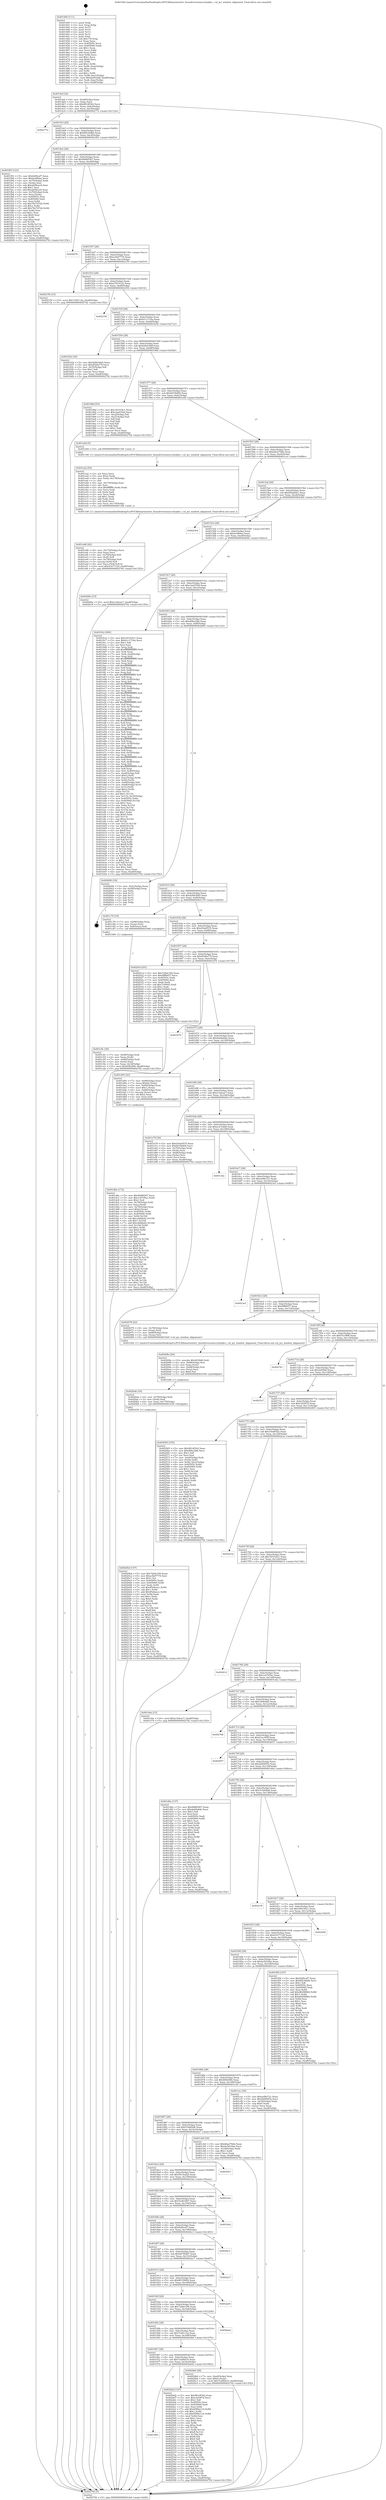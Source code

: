 digraph "0x401440" {
  label = "0x401440 (/mnt/c/Users/mathe/Desktop/tcc/POCII/binaries/extr_linuxdriversmisccxlvphb.c_cxl_pci_window_alignment_Final-ollvm.out::main(0))"
  labelloc = "t"
  node[shape=record]

  Entry [label="",width=0.3,height=0.3,shape=circle,fillcolor=black,style=filled]
  "0x4014af" [label="{
     0x4014af [32]\l
     | [instrs]\l
     &nbsp;&nbsp;0x4014af \<+6\>: mov -0xa8(%rbp),%eax\l
     &nbsp;&nbsp;0x4014b5 \<+2\>: mov %eax,%ecx\l
     &nbsp;&nbsp;0x4014b7 \<+6\>: sub $0x881df342,%ecx\l
     &nbsp;&nbsp;0x4014bd \<+6\>: mov %eax,-0xbc(%rbp)\l
     &nbsp;&nbsp;0x4014c3 \<+6\>: mov %ecx,-0xc0(%rbp)\l
     &nbsp;&nbsp;0x4014c9 \<+6\>: je 000000000040277a \<main+0x133a\>\l
  }"]
  "0x40277a" [label="{
     0x40277a\l
  }", style=dashed]
  "0x4014cf" [label="{
     0x4014cf [28]\l
     | [instrs]\l
     &nbsp;&nbsp;0x4014cf \<+5\>: jmp 00000000004014d4 \<main+0x94\>\l
     &nbsp;&nbsp;0x4014d4 \<+6\>: mov -0xbc(%rbp),%eax\l
     &nbsp;&nbsp;0x4014da \<+5\>: sub $0x8f234dbb,%eax\l
     &nbsp;&nbsp;0x4014df \<+6\>: mov %eax,-0xc4(%rbp)\l
     &nbsp;&nbsp;0x4014e5 \<+6\>: je 0000000000401f93 \<main+0xb53\>\l
  }"]
  Exit [label="",width=0.3,height=0.3,shape=circle,fillcolor=black,style=filled,peripheries=2]
  "0x401f93" [label="{
     0x401f93 [123]\l
     | [instrs]\l
     &nbsp;&nbsp;0x401f93 \<+5\>: mov $0x62f0cef7,%eax\l
     &nbsp;&nbsp;0x401f98 \<+5\>: mov $0xbc4f6faa,%ecx\l
     &nbsp;&nbsp;0x401f9d \<+4\>: mov -0x70(%rbp),%rdx\l
     &nbsp;&nbsp;0x401fa1 \<+2\>: mov (%rdx),%esi\l
     &nbsp;&nbsp;0x401fa3 \<+6\>: sub $0xab58eec6,%esi\l
     &nbsp;&nbsp;0x401fa9 \<+3\>: add $0x1,%esi\l
     &nbsp;&nbsp;0x401fac \<+6\>: add $0xab58eec6,%esi\l
     &nbsp;&nbsp;0x401fb2 \<+4\>: mov -0x70(%rbp),%rdx\l
     &nbsp;&nbsp;0x401fb6 \<+2\>: mov %esi,(%rdx)\l
     &nbsp;&nbsp;0x401fb8 \<+7\>: mov 0x40505c,%esi\l
     &nbsp;&nbsp;0x401fbf \<+7\>: mov 0x405060,%edi\l
     &nbsp;&nbsp;0x401fc6 \<+3\>: mov %esi,%r8d\l
     &nbsp;&nbsp;0x401fc9 \<+7\>: sub $0x76e7d7d2,%r8d\l
     &nbsp;&nbsp;0x401fd0 \<+4\>: sub $0x1,%r8d\l
     &nbsp;&nbsp;0x401fd4 \<+7\>: add $0x76e7d7d2,%r8d\l
     &nbsp;&nbsp;0x401fdb \<+4\>: imul %r8d,%esi\l
     &nbsp;&nbsp;0x401fdf \<+3\>: and $0x1,%esi\l
     &nbsp;&nbsp;0x401fe2 \<+3\>: cmp $0x0,%esi\l
     &nbsp;&nbsp;0x401fe5 \<+4\>: sete %r9b\l
     &nbsp;&nbsp;0x401fe9 \<+3\>: cmp $0xa,%edi\l
     &nbsp;&nbsp;0x401fec \<+4\>: setl %r10b\l
     &nbsp;&nbsp;0x401ff0 \<+3\>: mov %r9b,%r11b\l
     &nbsp;&nbsp;0x401ff3 \<+3\>: and %r10b,%r11b\l
     &nbsp;&nbsp;0x401ff6 \<+3\>: xor %r10b,%r9b\l
     &nbsp;&nbsp;0x401ff9 \<+3\>: or %r9b,%r11b\l
     &nbsp;&nbsp;0x401ffc \<+4\>: test $0x1,%r11b\l
     &nbsp;&nbsp;0x402000 \<+3\>: cmovne %ecx,%eax\l
     &nbsp;&nbsp;0x402003 \<+6\>: mov %eax,-0xa8(%rbp)\l
     &nbsp;&nbsp;0x402009 \<+5\>: jmp 0000000000402792 \<main+0x1352\>\l
  }"]
  "0x4014eb" [label="{
     0x4014eb [28]\l
     | [instrs]\l
     &nbsp;&nbsp;0x4014eb \<+5\>: jmp 00000000004014f0 \<main+0xb0\>\l
     &nbsp;&nbsp;0x4014f0 \<+6\>: mov -0xbc(%rbp),%eax\l
     &nbsp;&nbsp;0x4014f6 \<+5\>: sub $0x9b86f367,%eax\l
     &nbsp;&nbsp;0x4014fb \<+6\>: mov %eax,-0xc8(%rbp)\l
     &nbsp;&nbsp;0x401501 \<+6\>: je 0000000000402678 \<main+0x1238\>\l
  }"]
  "0x401983" [label="{
     0x401983\l
  }", style=dashed]
  "0x402678" [label="{
     0x402678\l
  }", style=dashed]
  "0x401507" [label="{
     0x401507 [28]\l
     | [instrs]\l
     &nbsp;&nbsp;0x401507 \<+5\>: jmp 000000000040150c \<main+0xcc\>\l
     &nbsp;&nbsp;0x40150c \<+6\>: mov -0xbc(%rbp),%eax\l
     &nbsp;&nbsp;0x401512 \<+5\>: sub $0xa3bd7774,%eax\l
     &nbsp;&nbsp;0x401517 \<+6\>: mov %eax,-0xcc(%rbp)\l
     &nbsp;&nbsp;0x40151d \<+6\>: je 0000000000402150 \<main+0xd10\>\l
  }"]
  "0x4024d2" [label="{
     0x4024d2 [147]\l
     | [instrs]\l
     &nbsp;&nbsp;0x4024d2 \<+5\>: mov $0x881df342,%eax\l
     &nbsp;&nbsp;0x4024d7 \<+5\>: mov $0xc2d387d,%ecx\l
     &nbsp;&nbsp;0x4024dc \<+2\>: mov $0x1,%dl\l
     &nbsp;&nbsp;0x4024de \<+7\>: mov 0x40505c,%esi\l
     &nbsp;&nbsp;0x4024e5 \<+7\>: mov 0x405060,%edi\l
     &nbsp;&nbsp;0x4024ec \<+3\>: mov %esi,%r8d\l
     &nbsp;&nbsp;0x4024ef \<+7\>: add $0x9589a116,%r8d\l
     &nbsp;&nbsp;0x4024f6 \<+4\>: sub $0x1,%r8d\l
     &nbsp;&nbsp;0x4024fa \<+7\>: sub $0x9589a116,%r8d\l
     &nbsp;&nbsp;0x402501 \<+4\>: imul %r8d,%esi\l
     &nbsp;&nbsp;0x402505 \<+3\>: and $0x1,%esi\l
     &nbsp;&nbsp;0x402508 \<+3\>: cmp $0x0,%esi\l
     &nbsp;&nbsp;0x40250b \<+4\>: sete %r9b\l
     &nbsp;&nbsp;0x40250f \<+3\>: cmp $0xa,%edi\l
     &nbsp;&nbsp;0x402512 \<+4\>: setl %r10b\l
     &nbsp;&nbsp;0x402516 \<+3\>: mov %r9b,%r11b\l
     &nbsp;&nbsp;0x402519 \<+4\>: xor $0xff,%r11b\l
     &nbsp;&nbsp;0x40251d \<+3\>: mov %r10b,%bl\l
     &nbsp;&nbsp;0x402520 \<+3\>: xor $0xff,%bl\l
     &nbsp;&nbsp;0x402523 \<+3\>: xor $0x0,%dl\l
     &nbsp;&nbsp;0x402526 \<+3\>: mov %r11b,%r14b\l
     &nbsp;&nbsp;0x402529 \<+4\>: and $0x0,%r14b\l
     &nbsp;&nbsp;0x40252d \<+3\>: and %dl,%r9b\l
     &nbsp;&nbsp;0x402530 \<+3\>: mov %bl,%r15b\l
     &nbsp;&nbsp;0x402533 \<+4\>: and $0x0,%r15b\l
     &nbsp;&nbsp;0x402537 \<+3\>: and %dl,%r10b\l
     &nbsp;&nbsp;0x40253a \<+3\>: or %r9b,%r14b\l
     &nbsp;&nbsp;0x40253d \<+3\>: or %r10b,%r15b\l
     &nbsp;&nbsp;0x402540 \<+3\>: xor %r15b,%r14b\l
     &nbsp;&nbsp;0x402543 \<+3\>: or %bl,%r11b\l
     &nbsp;&nbsp;0x402546 \<+4\>: xor $0xff,%r11b\l
     &nbsp;&nbsp;0x40254a \<+3\>: or $0x0,%dl\l
     &nbsp;&nbsp;0x40254d \<+3\>: and %dl,%r11b\l
     &nbsp;&nbsp;0x402550 \<+3\>: or %r11b,%r14b\l
     &nbsp;&nbsp;0x402553 \<+4\>: test $0x1,%r14b\l
     &nbsp;&nbsp;0x402557 \<+3\>: cmovne %ecx,%eax\l
     &nbsp;&nbsp;0x40255a \<+6\>: mov %eax,-0xa8(%rbp)\l
     &nbsp;&nbsp;0x402560 \<+5\>: jmp 0000000000402792 \<main+0x1352\>\l
  }"]
  "0x402150" [label="{
     0x402150 [15]\l
     | [instrs]\l
     &nbsp;&nbsp;0x402150 \<+10\>: movl $0x7c94112a,-0xa8(%rbp)\l
     &nbsp;&nbsp;0x40215a \<+5\>: jmp 0000000000402792 \<main+0x1352\>\l
  }"]
  "0x401523" [label="{
     0x401523 [28]\l
     | [instrs]\l
     &nbsp;&nbsp;0x401523 \<+5\>: jmp 0000000000401528 \<main+0xe8\>\l
     &nbsp;&nbsp;0x401528 \<+6\>: mov -0xbc(%rbp),%eax\l
     &nbsp;&nbsp;0x40152e \<+5\>: sub $0xa7910122,%eax\l
     &nbsp;&nbsp;0x401533 \<+6\>: mov %eax,-0xd0(%rbp)\l
     &nbsp;&nbsp;0x401539 \<+6\>: je 0000000000402354 \<main+0xf14\>\l
  }"]
  "0x401967" [label="{
     0x401967 [28]\l
     | [instrs]\l
     &nbsp;&nbsp;0x401967 \<+5\>: jmp 000000000040196c \<main+0x52c\>\l
     &nbsp;&nbsp;0x40196c \<+6\>: mov -0xbc(%rbp),%eax\l
     &nbsp;&nbsp;0x401972 \<+5\>: sub $0x7e29bb10,%eax\l
     &nbsp;&nbsp;0x401977 \<+6\>: mov %eax,-0x16c(%rbp)\l
     &nbsp;&nbsp;0x40197d \<+6\>: je 00000000004024d2 \<main+0x1092\>\l
  }"]
  "0x402354" [label="{
     0x402354\l
  }", style=dashed]
  "0x40153f" [label="{
     0x40153f [28]\l
     | [instrs]\l
     &nbsp;&nbsp;0x40153f \<+5\>: jmp 0000000000401544 \<main+0x104\>\l
     &nbsp;&nbsp;0x401544 \<+6\>: mov -0xbc(%rbp),%eax\l
     &nbsp;&nbsp;0x40154a \<+5\>: sub $0xb1c1716a,%eax\l
     &nbsp;&nbsp;0x40154f \<+6\>: mov %eax,-0xd4(%rbp)\l
     &nbsp;&nbsp;0x401555 \<+6\>: je 0000000000401b52 \<main+0x712\>\l
  }"]
  "0x4024b6" [label="{
     0x4024b6 [28]\l
     | [instrs]\l
     &nbsp;&nbsp;0x4024b6 \<+7\>: mov -0xa0(%rbp),%rax\l
     &nbsp;&nbsp;0x4024bd \<+6\>: movl $0x0,(%rax)\l
     &nbsp;&nbsp;0x4024c3 \<+10\>: movl $0x7e29bb10,-0xa8(%rbp)\l
     &nbsp;&nbsp;0x4024cd \<+5\>: jmp 0000000000402792 \<main+0x1352\>\l
  }"]
  "0x401b52" [label="{
     0x401b52 [30]\l
     | [instrs]\l
     &nbsp;&nbsp;0x401b52 \<+5\>: mov $0xd2843b65,%eax\l
     &nbsp;&nbsp;0x401b57 \<+5\>: mov $0xd528e77f,%ecx\l
     &nbsp;&nbsp;0x401b5c \<+3\>: mov -0x35(%rbp),%dl\l
     &nbsp;&nbsp;0x401b5f \<+3\>: test $0x1,%dl\l
     &nbsp;&nbsp;0x401b62 \<+3\>: cmovne %ecx,%eax\l
     &nbsp;&nbsp;0x401b65 \<+6\>: mov %eax,-0xa8(%rbp)\l
     &nbsp;&nbsp;0x401b6b \<+5\>: jmp 0000000000402792 \<main+0x1352\>\l
  }"]
  "0x40155b" [label="{
     0x40155b [28]\l
     | [instrs]\l
     &nbsp;&nbsp;0x40155b \<+5\>: jmp 0000000000401560 \<main+0x120\>\l
     &nbsp;&nbsp;0x401560 \<+6\>: mov -0xbc(%rbp),%eax\l
     &nbsp;&nbsp;0x401566 \<+5\>: sub $0xb26434df,%eax\l
     &nbsp;&nbsp;0x40156b \<+6\>: mov %eax,-0xd8(%rbp)\l
     &nbsp;&nbsp;0x401571 \<+6\>: je 000000000040198d \<main+0x54d\>\l
  }"]
  "0x40194b" [label="{
     0x40194b [28]\l
     | [instrs]\l
     &nbsp;&nbsp;0x40194b \<+5\>: jmp 0000000000401950 \<main+0x510\>\l
     &nbsp;&nbsp;0x401950 \<+6\>: mov -0xbc(%rbp),%eax\l
     &nbsp;&nbsp;0x401956 \<+5\>: sub $0x7c94112a,%eax\l
     &nbsp;&nbsp;0x40195b \<+6\>: mov %eax,-0x168(%rbp)\l
     &nbsp;&nbsp;0x401961 \<+6\>: je 00000000004024b6 \<main+0x1076\>\l
  }"]
  "0x40198d" [label="{
     0x40198d [53]\l
     | [instrs]\l
     &nbsp;&nbsp;0x40198d \<+5\>: mov $0x181018c1,%eax\l
     &nbsp;&nbsp;0x401992 \<+5\>: mov $0xc2ad3526,%ecx\l
     &nbsp;&nbsp;0x401997 \<+6\>: mov -0xa2(%rbp),%dl\l
     &nbsp;&nbsp;0x40199d \<+7\>: mov -0xa1(%rbp),%sil\l
     &nbsp;&nbsp;0x4019a4 \<+3\>: mov %dl,%dil\l
     &nbsp;&nbsp;0x4019a7 \<+3\>: and %sil,%dil\l
     &nbsp;&nbsp;0x4019aa \<+3\>: xor %sil,%dl\l
     &nbsp;&nbsp;0x4019ad \<+3\>: or %dl,%dil\l
     &nbsp;&nbsp;0x4019b0 \<+4\>: test $0x1,%dil\l
     &nbsp;&nbsp;0x4019b4 \<+3\>: cmovne %ecx,%eax\l
     &nbsp;&nbsp;0x4019b7 \<+6\>: mov %eax,-0xa8(%rbp)\l
     &nbsp;&nbsp;0x4019bd \<+5\>: jmp 0000000000402792 \<main+0x1352\>\l
  }"]
  "0x401577" [label="{
     0x401577 [28]\l
     | [instrs]\l
     &nbsp;&nbsp;0x401577 \<+5\>: jmp 000000000040157c \<main+0x13c\>\l
     &nbsp;&nbsp;0x40157c \<+6\>: mov -0xbc(%rbp),%eax\l
     &nbsp;&nbsp;0x401582 \<+5\>: sub $0xb61f4d64,%eax\l
     &nbsp;&nbsp;0x401587 \<+6\>: mov %eax,-0xdc(%rbp)\l
     &nbsp;&nbsp;0x40158d \<+6\>: je 0000000000401e9d \<main+0xa5d\>\l
  }"]
  "0x402792" [label="{
     0x402792 [5]\l
     | [instrs]\l
     &nbsp;&nbsp;0x402792 \<+5\>: jmp 00000000004014af \<main+0x6f\>\l
  }"]
  "0x401440" [label="{
     0x401440 [111]\l
     | [instrs]\l
     &nbsp;&nbsp;0x401440 \<+1\>: push %rbp\l
     &nbsp;&nbsp;0x401441 \<+3\>: mov %rsp,%rbp\l
     &nbsp;&nbsp;0x401444 \<+2\>: push %r15\l
     &nbsp;&nbsp;0x401446 \<+2\>: push %r14\l
     &nbsp;&nbsp;0x401448 \<+2\>: push %r13\l
     &nbsp;&nbsp;0x40144a \<+2\>: push %r12\l
     &nbsp;&nbsp;0x40144c \<+1\>: push %rbx\l
     &nbsp;&nbsp;0x40144d \<+7\>: sub $0x178,%rsp\l
     &nbsp;&nbsp;0x401454 \<+2\>: xor %eax,%eax\l
     &nbsp;&nbsp;0x401456 \<+7\>: mov 0x40505c,%ecx\l
     &nbsp;&nbsp;0x40145d \<+7\>: mov 0x405060,%edx\l
     &nbsp;&nbsp;0x401464 \<+3\>: sub $0x1,%eax\l
     &nbsp;&nbsp;0x401467 \<+3\>: mov %ecx,%r8d\l
     &nbsp;&nbsp;0x40146a \<+3\>: add %eax,%r8d\l
     &nbsp;&nbsp;0x40146d \<+4\>: imul %r8d,%ecx\l
     &nbsp;&nbsp;0x401471 \<+3\>: and $0x1,%ecx\l
     &nbsp;&nbsp;0x401474 \<+3\>: cmp $0x0,%ecx\l
     &nbsp;&nbsp;0x401477 \<+4\>: sete %r9b\l
     &nbsp;&nbsp;0x40147b \<+4\>: and $0x1,%r9b\l
     &nbsp;&nbsp;0x40147f \<+7\>: mov %r9b,-0xa2(%rbp)\l
     &nbsp;&nbsp;0x401486 \<+3\>: cmp $0xa,%edx\l
     &nbsp;&nbsp;0x401489 \<+4\>: setl %r9b\l
     &nbsp;&nbsp;0x40148d \<+4\>: and $0x1,%r9b\l
     &nbsp;&nbsp;0x401491 \<+7\>: mov %r9b,-0xa1(%rbp)\l
     &nbsp;&nbsp;0x401498 \<+10\>: movl $0xb26434df,-0xa8(%rbp)\l
     &nbsp;&nbsp;0x4014a2 \<+6\>: mov %edi,-0xac(%rbp)\l
     &nbsp;&nbsp;0x4014a8 \<+7\>: mov %rsi,-0xb8(%rbp)\l
  }"]
  "0x4026ed" [label="{
     0x4026ed\l
  }", style=dashed]
  "0x401e9d" [label="{
     0x401e9d [5]\l
     | [instrs]\l
     &nbsp;&nbsp;0x401e9d \<+5\>: call 0000000000401160 \<next_i\>\l
     | [calls]\l
     &nbsp;&nbsp;0x401160 \{1\} (/mnt/c/Users/mathe/Desktop/tcc/POCII/binaries/extr_linuxdriversmisccxlvphb.c_cxl_pci_window_alignment_Final-ollvm.out::next_i)\l
  }"]
  "0x401593" [label="{
     0x401593 [28]\l
     | [instrs]\l
     &nbsp;&nbsp;0x401593 \<+5\>: jmp 0000000000401598 \<main+0x158\>\l
     &nbsp;&nbsp;0x401598 \<+6\>: mov -0xbc(%rbp),%eax\l
     &nbsp;&nbsp;0x40159e \<+5\>: sub $0xb6a279db,%eax\l
     &nbsp;&nbsp;0x4015a3 \<+6\>: mov %eax,-0xe0(%rbp)\l
     &nbsp;&nbsp;0x4015a9 \<+6\>: je 0000000000401cce \<main+0x88e\>\l
  }"]
  "0x40192f" [label="{
     0x40192f [28]\l
     | [instrs]\l
     &nbsp;&nbsp;0x40192f \<+5\>: jmp 0000000000401934 \<main+0x4f4\>\l
     &nbsp;&nbsp;0x401934 \<+6\>: mov -0xbc(%rbp),%eax\l
     &nbsp;&nbsp;0x40193a \<+5\>: sub $0x726dc356,%eax\l
     &nbsp;&nbsp;0x40193f \<+6\>: mov %eax,-0x164(%rbp)\l
     &nbsp;&nbsp;0x401945 \<+6\>: je 00000000004026ed \<main+0x12ad\>\l
  }"]
  "0x401cce" [label="{
     0x401cce\l
  }", style=dashed]
  "0x4015af" [label="{
     0x4015af [28]\l
     | [instrs]\l
     &nbsp;&nbsp;0x4015af \<+5\>: jmp 00000000004015b4 \<main+0x174\>\l
     &nbsp;&nbsp;0x4015b4 \<+6\>: mov -0xbc(%rbp),%eax\l
     &nbsp;&nbsp;0x4015ba \<+5\>: sub $0xb92bfda1,%eax\l
     &nbsp;&nbsp;0x4015bf \<+6\>: mov %eax,-0xe4(%rbp)\l
     &nbsp;&nbsp;0x4015c5 \<+6\>: je 00000000004023b4 \<main+0xf74\>\l
  }"]
  "0x4022a9" [label="{
     0x4022a9\l
  }", style=dashed]
  "0x4023b4" [label="{
     0x4023b4\l
  }", style=dashed]
  "0x4015cb" [label="{
     0x4015cb [28]\l
     | [instrs]\l
     &nbsp;&nbsp;0x4015cb \<+5\>: jmp 00000000004015d0 \<main+0x190\>\l
     &nbsp;&nbsp;0x4015d0 \<+6\>: mov -0xbc(%rbp),%eax\l
     &nbsp;&nbsp;0x4015d6 \<+5\>: sub $0xbc4f6faa,%eax\l
     &nbsp;&nbsp;0x4015db \<+6\>: mov %eax,-0xe8(%rbp)\l
     &nbsp;&nbsp;0x4015e1 \<+6\>: je 000000000040200e \<main+0xbce\>\l
  }"]
  "0x401913" [label="{
     0x401913 [28]\l
     | [instrs]\l
     &nbsp;&nbsp;0x401913 \<+5\>: jmp 0000000000401918 \<main+0x4d8\>\l
     &nbsp;&nbsp;0x401918 \<+6\>: mov -0xbc(%rbp),%eax\l
     &nbsp;&nbsp;0x40191e \<+5\>: sub $0x681580f2,%eax\l
     &nbsp;&nbsp;0x401923 \<+6\>: mov %eax,-0x160(%rbp)\l
     &nbsp;&nbsp;0x401929 \<+6\>: je 00000000004022a9 \<main+0xe69\>\l
  }"]
  "0x40200e" [label="{
     0x40200e [15]\l
     | [instrs]\l
     &nbsp;&nbsp;0x40200e \<+10\>: movl $0xe14dcac7,-0xa8(%rbp)\l
     &nbsp;&nbsp;0x402018 \<+5\>: jmp 0000000000402792 \<main+0x1352\>\l
  }"]
  "0x4015e7" [label="{
     0x4015e7 [28]\l
     | [instrs]\l
     &nbsp;&nbsp;0x4015e7 \<+5\>: jmp 00000000004015ec \<main+0x1ac\>\l
     &nbsp;&nbsp;0x4015ec \<+6\>: mov -0xbc(%rbp),%eax\l
     &nbsp;&nbsp;0x4015f2 \<+5\>: sub $0xc2ad3526,%eax\l
     &nbsp;&nbsp;0x4015f7 \<+6\>: mov %eax,-0xec(%rbp)\l
     &nbsp;&nbsp;0x4015fd \<+6\>: je 00000000004019c2 \<main+0x582\>\l
  }"]
  "0x4022c7" [label="{
     0x4022c7\l
  }", style=dashed]
  "0x4019c2" [label="{
     0x4019c2 [400]\l
     | [instrs]\l
     &nbsp;&nbsp;0x4019c2 \<+5\>: mov $0x181018c1,%eax\l
     &nbsp;&nbsp;0x4019c7 \<+5\>: mov $0xb1c1716a,%ecx\l
     &nbsp;&nbsp;0x4019cc \<+2\>: mov $0x1,%dl\l
     &nbsp;&nbsp;0x4019ce \<+2\>: xor %esi,%esi\l
     &nbsp;&nbsp;0x4019d0 \<+3\>: mov %rsp,%rdi\l
     &nbsp;&nbsp;0x4019d3 \<+4\>: add $0xfffffffffffffff0,%rdi\l
     &nbsp;&nbsp;0x4019d7 \<+3\>: mov %rdi,%rsp\l
     &nbsp;&nbsp;0x4019da \<+7\>: mov %rdi,-0xa0(%rbp)\l
     &nbsp;&nbsp;0x4019e1 \<+3\>: mov %rsp,%rdi\l
     &nbsp;&nbsp;0x4019e4 \<+4\>: add $0xfffffffffffffff0,%rdi\l
     &nbsp;&nbsp;0x4019e8 \<+3\>: mov %rdi,%rsp\l
     &nbsp;&nbsp;0x4019eb \<+3\>: mov %rsp,%r8\l
     &nbsp;&nbsp;0x4019ee \<+4\>: add $0xfffffffffffffff0,%r8\l
     &nbsp;&nbsp;0x4019f2 \<+3\>: mov %r8,%rsp\l
     &nbsp;&nbsp;0x4019f5 \<+7\>: mov %r8,-0x98(%rbp)\l
     &nbsp;&nbsp;0x4019fc \<+3\>: mov %rsp,%r8\l
     &nbsp;&nbsp;0x4019ff \<+4\>: add $0xfffffffffffffff0,%r8\l
     &nbsp;&nbsp;0x401a03 \<+3\>: mov %r8,%rsp\l
     &nbsp;&nbsp;0x401a06 \<+7\>: mov %r8,-0x90(%rbp)\l
     &nbsp;&nbsp;0x401a0d \<+3\>: mov %rsp,%r8\l
     &nbsp;&nbsp;0x401a10 \<+4\>: add $0xfffffffffffffff0,%r8\l
     &nbsp;&nbsp;0x401a14 \<+3\>: mov %r8,%rsp\l
     &nbsp;&nbsp;0x401a17 \<+7\>: mov %r8,-0x88(%rbp)\l
     &nbsp;&nbsp;0x401a1e \<+3\>: mov %rsp,%r8\l
     &nbsp;&nbsp;0x401a21 \<+4\>: add $0xfffffffffffffff0,%r8\l
     &nbsp;&nbsp;0x401a25 \<+3\>: mov %r8,%rsp\l
     &nbsp;&nbsp;0x401a28 \<+4\>: mov %r8,-0x80(%rbp)\l
     &nbsp;&nbsp;0x401a2c \<+3\>: mov %rsp,%r8\l
     &nbsp;&nbsp;0x401a2f \<+4\>: add $0xfffffffffffffff0,%r8\l
     &nbsp;&nbsp;0x401a33 \<+3\>: mov %r8,%rsp\l
     &nbsp;&nbsp;0x401a36 \<+4\>: mov %r8,-0x78(%rbp)\l
     &nbsp;&nbsp;0x401a3a \<+3\>: mov %rsp,%r8\l
     &nbsp;&nbsp;0x401a3d \<+4\>: add $0xfffffffffffffff0,%r8\l
     &nbsp;&nbsp;0x401a41 \<+3\>: mov %r8,%rsp\l
     &nbsp;&nbsp;0x401a44 \<+4\>: mov %r8,-0x70(%rbp)\l
     &nbsp;&nbsp;0x401a48 \<+3\>: mov %rsp,%r8\l
     &nbsp;&nbsp;0x401a4b \<+4\>: add $0xfffffffffffffff0,%r8\l
     &nbsp;&nbsp;0x401a4f \<+3\>: mov %r8,%rsp\l
     &nbsp;&nbsp;0x401a52 \<+4\>: mov %r8,-0x68(%rbp)\l
     &nbsp;&nbsp;0x401a56 \<+3\>: mov %rsp,%r8\l
     &nbsp;&nbsp;0x401a59 \<+4\>: add $0xfffffffffffffff0,%r8\l
     &nbsp;&nbsp;0x401a5d \<+3\>: mov %r8,%rsp\l
     &nbsp;&nbsp;0x401a60 \<+4\>: mov %r8,-0x60(%rbp)\l
     &nbsp;&nbsp;0x401a64 \<+3\>: mov %rsp,%r8\l
     &nbsp;&nbsp;0x401a67 \<+4\>: add $0xfffffffffffffff0,%r8\l
     &nbsp;&nbsp;0x401a6b \<+3\>: mov %r8,%rsp\l
     &nbsp;&nbsp;0x401a6e \<+4\>: mov %r8,-0x58(%rbp)\l
     &nbsp;&nbsp;0x401a72 \<+3\>: mov %rsp,%r8\l
     &nbsp;&nbsp;0x401a75 \<+4\>: add $0xfffffffffffffff0,%r8\l
     &nbsp;&nbsp;0x401a79 \<+3\>: mov %r8,%rsp\l
     &nbsp;&nbsp;0x401a7c \<+4\>: mov %r8,-0x50(%rbp)\l
     &nbsp;&nbsp;0x401a80 \<+3\>: mov %rsp,%r8\l
     &nbsp;&nbsp;0x401a83 \<+4\>: add $0xfffffffffffffff0,%r8\l
     &nbsp;&nbsp;0x401a87 \<+3\>: mov %r8,%rsp\l
     &nbsp;&nbsp;0x401a8a \<+4\>: mov %r8,-0x48(%rbp)\l
     &nbsp;&nbsp;0x401a8e \<+3\>: mov %rsp,%r8\l
     &nbsp;&nbsp;0x401a91 \<+4\>: add $0xfffffffffffffff0,%r8\l
     &nbsp;&nbsp;0x401a95 \<+3\>: mov %r8,%rsp\l
     &nbsp;&nbsp;0x401a98 \<+4\>: mov %r8,-0x40(%rbp)\l
     &nbsp;&nbsp;0x401a9c \<+7\>: mov -0xa0(%rbp),%r8\l
     &nbsp;&nbsp;0x401aa3 \<+7\>: movl $0x0,(%r8)\l
     &nbsp;&nbsp;0x401aaa \<+7\>: mov -0xac(%rbp),%r9d\l
     &nbsp;&nbsp;0x401ab1 \<+3\>: mov %r9d,(%rdi)\l
     &nbsp;&nbsp;0x401ab4 \<+7\>: mov -0x98(%rbp),%r8\l
     &nbsp;&nbsp;0x401abb \<+7\>: mov -0xb8(%rbp),%r10\l
     &nbsp;&nbsp;0x401ac2 \<+3\>: mov %r10,(%r8)\l
     &nbsp;&nbsp;0x401ac5 \<+3\>: cmpl $0x2,(%rdi)\l
     &nbsp;&nbsp;0x401ac8 \<+4\>: setne %r11b\l
     &nbsp;&nbsp;0x401acc \<+4\>: and $0x1,%r11b\l
     &nbsp;&nbsp;0x401ad0 \<+4\>: mov %r11b,-0x35(%rbp)\l
     &nbsp;&nbsp;0x401ad4 \<+7\>: mov 0x40505c,%ebx\l
     &nbsp;&nbsp;0x401adb \<+8\>: mov 0x405060,%r14d\l
     &nbsp;&nbsp;0x401ae3 \<+3\>: sub $0x1,%esi\l
     &nbsp;&nbsp;0x401ae6 \<+3\>: mov %ebx,%r15d\l
     &nbsp;&nbsp;0x401ae9 \<+3\>: add %esi,%r15d\l
     &nbsp;&nbsp;0x401aec \<+4\>: imul %r15d,%ebx\l
     &nbsp;&nbsp;0x401af0 \<+3\>: and $0x1,%ebx\l
     &nbsp;&nbsp;0x401af3 \<+3\>: cmp $0x0,%ebx\l
     &nbsp;&nbsp;0x401af6 \<+4\>: sete %r11b\l
     &nbsp;&nbsp;0x401afa \<+4\>: cmp $0xa,%r14d\l
     &nbsp;&nbsp;0x401afe \<+4\>: setl %r12b\l
     &nbsp;&nbsp;0x401b02 \<+3\>: mov %r11b,%r13b\l
     &nbsp;&nbsp;0x401b05 \<+4\>: xor $0xff,%r13b\l
     &nbsp;&nbsp;0x401b09 \<+3\>: mov %r12b,%sil\l
     &nbsp;&nbsp;0x401b0c \<+4\>: xor $0xff,%sil\l
     &nbsp;&nbsp;0x401b10 \<+3\>: xor $0x1,%dl\l
     &nbsp;&nbsp;0x401b13 \<+3\>: mov %r13b,%dil\l
     &nbsp;&nbsp;0x401b16 \<+4\>: and $0xff,%dil\l
     &nbsp;&nbsp;0x401b1a \<+3\>: and %dl,%r11b\l
     &nbsp;&nbsp;0x401b1d \<+3\>: mov %sil,%r8b\l
     &nbsp;&nbsp;0x401b20 \<+4\>: and $0xff,%r8b\l
     &nbsp;&nbsp;0x401b24 \<+3\>: and %dl,%r12b\l
     &nbsp;&nbsp;0x401b27 \<+3\>: or %r11b,%dil\l
     &nbsp;&nbsp;0x401b2a \<+3\>: or %r12b,%r8b\l
     &nbsp;&nbsp;0x401b2d \<+3\>: xor %r8b,%dil\l
     &nbsp;&nbsp;0x401b30 \<+3\>: or %sil,%r13b\l
     &nbsp;&nbsp;0x401b33 \<+4\>: xor $0xff,%r13b\l
     &nbsp;&nbsp;0x401b37 \<+3\>: or $0x1,%dl\l
     &nbsp;&nbsp;0x401b3a \<+3\>: and %dl,%r13b\l
     &nbsp;&nbsp;0x401b3d \<+3\>: or %r13b,%dil\l
     &nbsp;&nbsp;0x401b40 \<+4\>: test $0x1,%dil\l
     &nbsp;&nbsp;0x401b44 \<+3\>: cmovne %ecx,%eax\l
     &nbsp;&nbsp;0x401b47 \<+6\>: mov %eax,-0xa8(%rbp)\l
     &nbsp;&nbsp;0x401b4d \<+5\>: jmp 0000000000402792 \<main+0x1352\>\l
  }"]
  "0x401603" [label="{
     0x401603 [28]\l
     | [instrs]\l
     &nbsp;&nbsp;0x401603 \<+5\>: jmp 0000000000401608 \<main+0x1c8\>\l
     &nbsp;&nbsp;0x401608 \<+6\>: mov -0xbc(%rbp),%eax\l
     &nbsp;&nbsp;0x40160e \<+5\>: sub $0xd0fec2b6,%eax\l
     &nbsp;&nbsp;0x401613 \<+6\>: mov %eax,-0xf0(%rbp)\l
     &nbsp;&nbsp;0x401619 \<+6\>: je 0000000000402600 \<main+0x11c0\>\l
  }"]
  "0x4018f7" [label="{
     0x4018f7 [28]\l
     | [instrs]\l
     &nbsp;&nbsp;0x4018f7 \<+5\>: jmp 00000000004018fc \<main+0x4bc\>\l
     &nbsp;&nbsp;0x4018fc \<+6\>: mov -0xbc(%rbp),%eax\l
     &nbsp;&nbsp;0x401902 \<+5\>: sub $0x647f0287,%eax\l
     &nbsp;&nbsp;0x401907 \<+6\>: mov %eax,-0x15c(%rbp)\l
     &nbsp;&nbsp;0x40190d \<+6\>: je 00000000004022c7 \<main+0xe87\>\l
  }"]
  "0x4026c3" [label="{
     0x4026c3\l
  }", style=dashed]
  "0x402600" [label="{
     0x402600 [18]\l
     | [instrs]\l
     &nbsp;&nbsp;0x402600 \<+3\>: mov -0x2c(%rbp),%eax\l
     &nbsp;&nbsp;0x402603 \<+4\>: lea -0x28(%rbp),%rsp\l
     &nbsp;&nbsp;0x402607 \<+1\>: pop %rbx\l
     &nbsp;&nbsp;0x402608 \<+2\>: pop %r12\l
     &nbsp;&nbsp;0x40260a \<+2\>: pop %r13\l
     &nbsp;&nbsp;0x40260c \<+2\>: pop %r14\l
     &nbsp;&nbsp;0x40260e \<+2\>: pop %r15\l
     &nbsp;&nbsp;0x402610 \<+1\>: pop %rbp\l
     &nbsp;&nbsp;0x402611 \<+1\>: ret\l
  }"]
  "0x40161f" [label="{
     0x40161f [28]\l
     | [instrs]\l
     &nbsp;&nbsp;0x40161f \<+5\>: jmp 0000000000401624 \<main+0x1e4\>\l
     &nbsp;&nbsp;0x401624 \<+6\>: mov -0xbc(%rbp),%eax\l
     &nbsp;&nbsp;0x40162a \<+5\>: sub $0xd2843b65,%eax\l
     &nbsp;&nbsp;0x40162f \<+6\>: mov %eax,-0xf4(%rbp)\l
     &nbsp;&nbsp;0x401635 \<+6\>: je 0000000000401c79 \<main+0x839\>\l
  }"]
  "0x4018db" [label="{
     0x4018db [28]\l
     | [instrs]\l
     &nbsp;&nbsp;0x4018db \<+5\>: jmp 00000000004018e0 \<main+0x4a0\>\l
     &nbsp;&nbsp;0x4018e0 \<+6\>: mov -0xbc(%rbp),%eax\l
     &nbsp;&nbsp;0x4018e6 \<+5\>: sub $0x62f0cef7,%eax\l
     &nbsp;&nbsp;0x4018eb \<+6\>: mov %eax,-0x158(%rbp)\l
     &nbsp;&nbsp;0x4018f1 \<+6\>: je 00000000004026c3 \<main+0x1283\>\l
  }"]
  "0x401c79" [label="{
     0x401c79 [19]\l
     | [instrs]\l
     &nbsp;&nbsp;0x401c79 \<+7\>: mov -0x98(%rbp),%rax\l
     &nbsp;&nbsp;0x401c80 \<+3\>: mov (%rax),%rax\l
     &nbsp;&nbsp;0x401c83 \<+4\>: mov 0x8(%rax),%rdi\l
     &nbsp;&nbsp;0x401c87 \<+5\>: call 0000000000401060 \<atoi@plt\>\l
     | [calls]\l
     &nbsp;&nbsp;0x401060 \{1\} (unknown)\l
  }"]
  "0x40163b" [label="{
     0x40163b [28]\l
     | [instrs]\l
     &nbsp;&nbsp;0x40163b \<+5\>: jmp 0000000000401640 \<main+0x200\>\l
     &nbsp;&nbsp;0x401640 \<+6\>: mov -0xbc(%rbp),%eax\l
     &nbsp;&nbsp;0x401646 \<+5\>: sub $0xd34a9535,%eax\l
     &nbsp;&nbsp;0x40164b \<+6\>: mov %eax,-0xf8(%rbp)\l
     &nbsp;&nbsp;0x401651 \<+6\>: je 000000000040201d \<main+0xbdd\>\l
  }"]
  "0x401c8c" [label="{
     0x401c8c [36]\l
     | [instrs]\l
     &nbsp;&nbsp;0x401c8c \<+7\>: mov -0x90(%rbp),%rdi\l
     &nbsp;&nbsp;0x401c93 \<+2\>: mov %eax,(%rdi)\l
     &nbsp;&nbsp;0x401c95 \<+7\>: mov -0x90(%rbp),%rdi\l
     &nbsp;&nbsp;0x401c9c \<+2\>: mov (%rdi),%eax\l
     &nbsp;&nbsp;0x401c9e \<+3\>: mov %eax,-0x34(%rbp)\l
     &nbsp;&nbsp;0x401ca1 \<+10\>: movl $0x4f4fc894,-0xa8(%rbp)\l
     &nbsp;&nbsp;0x401cab \<+5\>: jmp 0000000000402792 \<main+0x1352\>\l
  }"]
  "0x401bcb" [label="{
     0x401bcb\l
  }", style=dashed]
  "0x40201d" [label="{
     0x40201d [91]\l
     | [instrs]\l
     &nbsp;&nbsp;0x40201d \<+5\>: mov $0x726dc356,%eax\l
     &nbsp;&nbsp;0x402022 \<+5\>: mov $0xf0ff6457,%ecx\l
     &nbsp;&nbsp;0x402027 \<+7\>: mov 0x40505c,%edx\l
     &nbsp;&nbsp;0x40202e \<+7\>: mov 0x405060,%esi\l
     &nbsp;&nbsp;0x402035 \<+2\>: mov %edx,%edi\l
     &nbsp;&nbsp;0x402037 \<+6\>: sub $0x7c0f442,%edi\l
     &nbsp;&nbsp;0x40203d \<+3\>: sub $0x1,%edi\l
     &nbsp;&nbsp;0x402040 \<+6\>: add $0x7c0f442,%edi\l
     &nbsp;&nbsp;0x402046 \<+3\>: imul %edi,%edx\l
     &nbsp;&nbsp;0x402049 \<+3\>: and $0x1,%edx\l
     &nbsp;&nbsp;0x40204c \<+3\>: cmp $0x0,%edx\l
     &nbsp;&nbsp;0x40204f \<+4\>: sete %r8b\l
     &nbsp;&nbsp;0x402053 \<+3\>: cmp $0xa,%esi\l
     &nbsp;&nbsp;0x402056 \<+4\>: setl %r9b\l
     &nbsp;&nbsp;0x40205a \<+3\>: mov %r8b,%r10b\l
     &nbsp;&nbsp;0x40205d \<+3\>: and %r9b,%r10b\l
     &nbsp;&nbsp;0x402060 \<+3\>: xor %r9b,%r8b\l
     &nbsp;&nbsp;0x402063 \<+3\>: or %r8b,%r10b\l
     &nbsp;&nbsp;0x402066 \<+4\>: test $0x1,%r10b\l
     &nbsp;&nbsp;0x40206a \<+3\>: cmovne %ecx,%eax\l
     &nbsp;&nbsp;0x40206d \<+6\>: mov %eax,-0xa8(%rbp)\l
     &nbsp;&nbsp;0x402073 \<+5\>: jmp 0000000000402792 \<main+0x1352\>\l
  }"]
  "0x401657" [label="{
     0x401657 [28]\l
     | [instrs]\l
     &nbsp;&nbsp;0x401657 \<+5\>: jmp 000000000040165c \<main+0x21c\>\l
     &nbsp;&nbsp;0x40165c \<+6\>: mov -0xbc(%rbp),%eax\l
     &nbsp;&nbsp;0x401662 \<+5\>: sub $0xd528e77f,%eax\l
     &nbsp;&nbsp;0x401667 \<+6\>: mov %eax,-0xfc(%rbp)\l
     &nbsp;&nbsp;0x40166d \<+6\>: je 0000000000401b70 \<main+0x730\>\l
  }"]
  "0x4018bf" [label="{
     0x4018bf [28]\l
     | [instrs]\l
     &nbsp;&nbsp;0x4018bf \<+5\>: jmp 00000000004018c4 \<main+0x484\>\l
     &nbsp;&nbsp;0x4018c4 \<+6\>: mov -0xbc(%rbp),%eax\l
     &nbsp;&nbsp;0x4018ca \<+5\>: sub $0x5e261847,%eax\l
     &nbsp;&nbsp;0x4018cf \<+6\>: mov %eax,-0x154(%rbp)\l
     &nbsp;&nbsp;0x4018d5 \<+6\>: je 0000000000401bcb \<main+0x78b\>\l
  }"]
  "0x401b70" [label="{
     0x401b70\l
  }", style=dashed]
  "0x401673" [label="{
     0x401673 [28]\l
     | [instrs]\l
     &nbsp;&nbsp;0x401673 \<+5\>: jmp 0000000000401678 \<main+0x238\>\l
     &nbsp;&nbsp;0x401678 \<+6\>: mov -0xbc(%rbp),%eax\l
     &nbsp;&nbsp;0x40167e \<+5\>: sub $0xdab9a6de,%eax\l
     &nbsp;&nbsp;0x401683 \<+6\>: mov %eax,-0x100(%rbp)\l
     &nbsp;&nbsp;0x401689 \<+6\>: je 0000000000401d93 \<main+0x953\>\l
  }"]
  "0x40232a" [label="{
     0x40232a\l
  }", style=dashed]
  "0x401d93" [label="{
     0x401d93 [43]\l
     | [instrs]\l
     &nbsp;&nbsp;0x401d93 \<+7\>: mov -0x88(%rbp),%rax\l
     &nbsp;&nbsp;0x401d9a \<+7\>: movq $0x64,(%rax)\l
     &nbsp;&nbsp;0x401da1 \<+4\>: mov -0x80(%rbp),%rax\l
     &nbsp;&nbsp;0x401da5 \<+6\>: movl $0x1,(%rax)\l
     &nbsp;&nbsp;0x401dab \<+4\>: mov -0x80(%rbp),%rax\l
     &nbsp;&nbsp;0x401daf \<+3\>: movslq (%rax),%rax\l
     &nbsp;&nbsp;0x401db2 \<+4\>: shl $0x2,%rax\l
     &nbsp;&nbsp;0x401db6 \<+3\>: mov %rax,%rdi\l
     &nbsp;&nbsp;0x401db9 \<+5\>: call 0000000000401050 \<malloc@plt\>\l
     | [calls]\l
     &nbsp;&nbsp;0x401050 \{1\} (unknown)\l
  }"]
  "0x40168f" [label="{
     0x40168f [28]\l
     | [instrs]\l
     &nbsp;&nbsp;0x40168f \<+5\>: jmp 0000000000401694 \<main+0x254\>\l
     &nbsp;&nbsp;0x401694 \<+6\>: mov -0xbc(%rbp),%eax\l
     &nbsp;&nbsp;0x40169a \<+5\>: sub $0xe14dcac7,%eax\l
     &nbsp;&nbsp;0x40169f \<+6\>: mov %eax,-0x104(%rbp)\l
     &nbsp;&nbsp;0x4016a5 \<+6\>: je 0000000000401e79 \<main+0xa39\>\l
  }"]
  "0x4018a3" [label="{
     0x4018a3 [28]\l
     | [instrs]\l
     &nbsp;&nbsp;0x4018a3 \<+5\>: jmp 00000000004018a8 \<main+0x468\>\l
     &nbsp;&nbsp;0x4018a8 \<+6\>: mov -0xbc(%rbp),%eax\l
     &nbsp;&nbsp;0x4018ae \<+5\>: sub $0x5615a220,%eax\l
     &nbsp;&nbsp;0x4018b3 \<+6\>: mov %eax,-0x150(%rbp)\l
     &nbsp;&nbsp;0x4018b9 \<+6\>: je 000000000040232a \<main+0xeea\>\l
  }"]
  "0x401e79" [label="{
     0x401e79 [36]\l
     | [instrs]\l
     &nbsp;&nbsp;0x401e79 \<+5\>: mov $0xd34a9535,%eax\l
     &nbsp;&nbsp;0x401e7e \<+5\>: mov $0xb61f4d64,%ecx\l
     &nbsp;&nbsp;0x401e83 \<+4\>: mov -0x70(%rbp),%rdx\l
     &nbsp;&nbsp;0x401e87 \<+2\>: mov (%rdx),%esi\l
     &nbsp;&nbsp;0x401e89 \<+4\>: mov -0x80(%rbp),%rdx\l
     &nbsp;&nbsp;0x401e8d \<+2\>: cmp (%rdx),%esi\l
     &nbsp;&nbsp;0x401e8f \<+3\>: cmovl %ecx,%eax\l
     &nbsp;&nbsp;0x401e92 \<+6\>: mov %eax,-0xa8(%rbp)\l
     &nbsp;&nbsp;0x401e98 \<+5\>: jmp 0000000000402792 \<main+0x1352\>\l
  }"]
  "0x4016ab" [label="{
     0x4016ab [28]\l
     | [instrs]\l
     &nbsp;&nbsp;0x4016ab \<+5\>: jmp 00000000004016b0 \<main+0x270\>\l
     &nbsp;&nbsp;0x4016b0 \<+6\>: mov -0xbc(%rbp),%eax\l
     &nbsp;&nbsp;0x4016b6 \<+5\>: sub $0xec27eba6,%eax\l
     &nbsp;&nbsp;0x4016bb \<+6\>: mov %eax,-0x108(%rbp)\l
     &nbsp;&nbsp;0x4016c1 \<+6\>: je 0000000000401c6a \<main+0x82a\>\l
  }"]
  "0x4024a7" [label="{
     0x4024a7\l
  }", style=dashed]
  "0x401c6a" [label="{
     0x401c6a\l
  }", style=dashed]
  "0x4016c7" [label="{
     0x4016c7 [28]\l
     | [instrs]\l
     &nbsp;&nbsp;0x4016c7 \<+5\>: jmp 00000000004016cc \<main+0x28c\>\l
     &nbsp;&nbsp;0x4016cc \<+6\>: mov -0xbc(%rbp),%eax\l
     &nbsp;&nbsp;0x4016d2 \<+5\>: sub $0xeef8a721,%eax\l
     &nbsp;&nbsp;0x4016d7 \<+6\>: mov %eax,-0x10c(%rbp)\l
     &nbsp;&nbsp;0x4016dd \<+6\>: je 00000000004023a5 \<main+0xf65\>\l
  }"]
  "0x4020bd" [label="{
     0x4020bd [147]\l
     | [instrs]\l
     &nbsp;&nbsp;0x4020bd \<+5\>: mov $0x726dc356,%eax\l
     &nbsp;&nbsp;0x4020c2 \<+5\>: mov $0xa3bd7774,%esi\l
     &nbsp;&nbsp;0x4020c7 \<+2\>: mov $0x1,%cl\l
     &nbsp;&nbsp;0x4020c9 \<+7\>: mov 0x40505c,%edx\l
     &nbsp;&nbsp;0x4020d0 \<+8\>: mov 0x405060,%r8d\l
     &nbsp;&nbsp;0x4020d8 \<+3\>: mov %edx,%r9d\l
     &nbsp;&nbsp;0x4020db \<+7\>: sub $0x85e6eecc,%r9d\l
     &nbsp;&nbsp;0x4020e2 \<+4\>: sub $0x1,%r9d\l
     &nbsp;&nbsp;0x4020e6 \<+7\>: add $0x85e6eecc,%r9d\l
     &nbsp;&nbsp;0x4020ed \<+4\>: imul %r9d,%edx\l
     &nbsp;&nbsp;0x4020f1 \<+3\>: and $0x1,%edx\l
     &nbsp;&nbsp;0x4020f4 \<+3\>: cmp $0x0,%edx\l
     &nbsp;&nbsp;0x4020f7 \<+4\>: sete %r10b\l
     &nbsp;&nbsp;0x4020fb \<+4\>: cmp $0xa,%r8d\l
     &nbsp;&nbsp;0x4020ff \<+4\>: setl %r11b\l
     &nbsp;&nbsp;0x402103 \<+3\>: mov %r10b,%bl\l
     &nbsp;&nbsp;0x402106 \<+3\>: xor $0xff,%bl\l
     &nbsp;&nbsp;0x402109 \<+3\>: mov %r11b,%r14b\l
     &nbsp;&nbsp;0x40210c \<+4\>: xor $0xff,%r14b\l
     &nbsp;&nbsp;0x402110 \<+3\>: xor $0x1,%cl\l
     &nbsp;&nbsp;0x402113 \<+3\>: mov %bl,%r15b\l
     &nbsp;&nbsp;0x402116 \<+4\>: and $0xff,%r15b\l
     &nbsp;&nbsp;0x40211a \<+3\>: and %cl,%r10b\l
     &nbsp;&nbsp;0x40211d \<+3\>: mov %r14b,%r12b\l
     &nbsp;&nbsp;0x402120 \<+4\>: and $0xff,%r12b\l
     &nbsp;&nbsp;0x402124 \<+3\>: and %cl,%r11b\l
     &nbsp;&nbsp;0x402127 \<+3\>: or %r10b,%r15b\l
     &nbsp;&nbsp;0x40212a \<+3\>: or %r11b,%r12b\l
     &nbsp;&nbsp;0x40212d \<+3\>: xor %r12b,%r15b\l
     &nbsp;&nbsp;0x402130 \<+3\>: or %r14b,%bl\l
     &nbsp;&nbsp;0x402133 \<+3\>: xor $0xff,%bl\l
     &nbsp;&nbsp;0x402136 \<+3\>: or $0x1,%cl\l
     &nbsp;&nbsp;0x402139 \<+2\>: and %cl,%bl\l
     &nbsp;&nbsp;0x40213b \<+3\>: or %bl,%r15b\l
     &nbsp;&nbsp;0x40213e \<+4\>: test $0x1,%r15b\l
     &nbsp;&nbsp;0x402142 \<+3\>: cmovne %esi,%eax\l
     &nbsp;&nbsp;0x402145 \<+6\>: mov %eax,-0xa8(%rbp)\l
     &nbsp;&nbsp;0x40214b \<+5\>: jmp 0000000000402792 \<main+0x1352\>\l
  }"]
  "0x4023a5" [label="{
     0x4023a5\l
  }", style=dashed]
  "0x4016e3" [label="{
     0x4016e3 [28]\l
     | [instrs]\l
     &nbsp;&nbsp;0x4016e3 \<+5\>: jmp 00000000004016e8 \<main+0x2a8\>\l
     &nbsp;&nbsp;0x4016e8 \<+6\>: mov -0xbc(%rbp),%eax\l
     &nbsp;&nbsp;0x4016ee \<+5\>: sub $0xf0ff6457,%eax\l
     &nbsp;&nbsp;0x4016f3 \<+6\>: mov %eax,-0x110(%rbp)\l
     &nbsp;&nbsp;0x4016f9 \<+6\>: je 0000000000402078 \<main+0xc38\>\l
  }"]
  "0x4020ab" [label="{
     0x4020ab [18]\l
     | [instrs]\l
     &nbsp;&nbsp;0x4020ab \<+4\>: mov -0x78(%rbp),%rdi\l
     &nbsp;&nbsp;0x4020af \<+3\>: mov (%rdi),%rdi\l
     &nbsp;&nbsp;0x4020b2 \<+6\>: mov %eax,-0x178(%rbp)\l
     &nbsp;&nbsp;0x4020b8 \<+5\>: call 0000000000401030 \<free@plt\>\l
     | [calls]\l
     &nbsp;&nbsp;0x401030 \{1\} (unknown)\l
  }"]
  "0x402078" [label="{
     0x402078 [22]\l
     | [instrs]\l
     &nbsp;&nbsp;0x402078 \<+4\>: mov -0x78(%rbp),%rax\l
     &nbsp;&nbsp;0x40207c \<+3\>: mov (%rax),%rdi\l
     &nbsp;&nbsp;0x40207f \<+7\>: mov -0x88(%rbp),%rax\l
     &nbsp;&nbsp;0x402086 \<+3\>: mov (%rax),%rsi\l
     &nbsp;&nbsp;0x402089 \<+5\>: call 0000000000401420 \<cxl_pci_window_alignment\>\l
     | [calls]\l
     &nbsp;&nbsp;0x401420 \{1\} (/mnt/c/Users/mathe/Desktop/tcc/POCII/binaries/extr_linuxdriversmisccxlvphb.c_cxl_pci_window_alignment_Final-ollvm.out::cxl_pci_window_alignment)\l
  }"]
  "0x4016ff" [label="{
     0x4016ff [28]\l
     | [instrs]\l
     &nbsp;&nbsp;0x4016ff \<+5\>: jmp 0000000000401704 \<main+0x2c4\>\l
     &nbsp;&nbsp;0x401704 \<+6\>: mov -0xbc(%rbp),%eax\l
     &nbsp;&nbsp;0x40170a \<+5\>: sub $0xf7a1ff96,%eax\l
     &nbsp;&nbsp;0x40170f \<+6\>: mov %eax,-0x114(%rbp)\l
     &nbsp;&nbsp;0x401715 \<+6\>: je 0000000000402741 \<main+0x1301\>\l
  }"]
  "0x40208e" [label="{
     0x40208e [29]\l
     | [instrs]\l
     &nbsp;&nbsp;0x40208e \<+10\>: movabs $0x4030d6,%rdi\l
     &nbsp;&nbsp;0x402098 \<+4\>: mov -0x68(%rbp),%rsi\l
     &nbsp;&nbsp;0x40209c \<+2\>: mov %eax,(%rsi)\l
     &nbsp;&nbsp;0x40209e \<+4\>: mov -0x68(%rbp),%rsi\l
     &nbsp;&nbsp;0x4020a2 \<+2\>: mov (%rsi),%esi\l
     &nbsp;&nbsp;0x4020a4 \<+2\>: mov $0x0,%al\l
     &nbsp;&nbsp;0x4020a6 \<+5\>: call 0000000000401040 \<printf@plt\>\l
     | [calls]\l
     &nbsp;&nbsp;0x401040 \{1\} (unknown)\l
  }"]
  "0x402741" [label="{
     0x402741\l
  }", style=dashed]
  "0x40171b" [label="{
     0x40171b [28]\l
     | [instrs]\l
     &nbsp;&nbsp;0x40171b \<+5\>: jmp 0000000000401720 \<main+0x2e0\>\l
     &nbsp;&nbsp;0x401720 \<+6\>: mov -0xbc(%rbp),%eax\l
     &nbsp;&nbsp;0x401726 \<+5\>: sub $0x2a95b6,%eax\l
     &nbsp;&nbsp;0x40172b \<+6\>: mov %eax,-0x118(%rbp)\l
     &nbsp;&nbsp;0x401731 \<+6\>: je 00000000004021a7 \<main+0xd67\>\l
  }"]
  "0x401ed6" [label="{
     0x401ed6 [42]\l
     | [instrs]\l
     &nbsp;&nbsp;0x401ed6 \<+6\>: mov -0x174(%rbp),%ecx\l
     &nbsp;&nbsp;0x401edc \<+3\>: imul %eax,%ecx\l
     &nbsp;&nbsp;0x401edf \<+4\>: mov -0x78(%rbp),%r8\l
     &nbsp;&nbsp;0x401ee3 \<+3\>: mov (%r8),%r8\l
     &nbsp;&nbsp;0x401ee6 \<+4\>: mov -0x70(%rbp),%r9\l
     &nbsp;&nbsp;0x401eea \<+3\>: movslq (%r9),%r9\l
     &nbsp;&nbsp;0x401eed \<+4\>: mov %ecx,(%r8,%r9,4)\l
     &nbsp;&nbsp;0x401ef1 \<+10\>: movl $0x41b77129,-0xa8(%rbp)\l
     &nbsp;&nbsp;0x401efb \<+5\>: jmp 0000000000402792 \<main+0x1352\>\l
  }"]
  "0x4021a7" [label="{
     0x4021a7\l
  }", style=dashed]
  "0x401737" [label="{
     0x401737 [28]\l
     | [instrs]\l
     &nbsp;&nbsp;0x401737 \<+5\>: jmp 000000000040173c \<main+0x2fc\>\l
     &nbsp;&nbsp;0x40173c \<+6\>: mov -0xbc(%rbp),%eax\l
     &nbsp;&nbsp;0x401742 \<+5\>: sub $0xc2d387d,%eax\l
     &nbsp;&nbsp;0x401747 \<+6\>: mov %eax,-0x11c(%rbp)\l
     &nbsp;&nbsp;0x40174d \<+6\>: je 0000000000402565 \<main+0x1125\>\l
  }"]
  "0x401ea2" [label="{
     0x401ea2 [52]\l
     | [instrs]\l
     &nbsp;&nbsp;0x401ea2 \<+2\>: xor %ecx,%ecx\l
     &nbsp;&nbsp;0x401ea4 \<+5\>: mov $0x2,%edx\l
     &nbsp;&nbsp;0x401ea9 \<+6\>: mov %edx,-0x170(%rbp)\l
     &nbsp;&nbsp;0x401eaf \<+1\>: cltd\l
     &nbsp;&nbsp;0x401eb0 \<+6\>: mov -0x170(%rbp),%esi\l
     &nbsp;&nbsp;0x401eb6 \<+2\>: idiv %esi\l
     &nbsp;&nbsp;0x401eb8 \<+6\>: imul $0xfffffffe,%edx,%edx\l
     &nbsp;&nbsp;0x401ebe \<+2\>: mov %ecx,%edi\l
     &nbsp;&nbsp;0x401ec0 \<+2\>: sub %edx,%edi\l
     &nbsp;&nbsp;0x401ec2 \<+2\>: mov %ecx,%edx\l
     &nbsp;&nbsp;0x401ec4 \<+3\>: sub $0x1,%edx\l
     &nbsp;&nbsp;0x401ec7 \<+2\>: add %edx,%edi\l
     &nbsp;&nbsp;0x401ec9 \<+2\>: sub %edi,%ecx\l
     &nbsp;&nbsp;0x401ecb \<+6\>: mov %ecx,-0x174(%rbp)\l
     &nbsp;&nbsp;0x401ed1 \<+5\>: call 0000000000401160 \<next_i\>\l
     | [calls]\l
     &nbsp;&nbsp;0x401160 \{1\} (/mnt/c/Users/mathe/Desktop/tcc/POCII/binaries/extr_linuxdriversmisccxlvphb.c_cxl_pci_window_alignment_Final-ollvm.out::next_i)\l
  }"]
  "0x402565" [label="{
     0x402565 [155]\l
     | [instrs]\l
     &nbsp;&nbsp;0x402565 \<+5\>: mov $0x881df342,%eax\l
     &nbsp;&nbsp;0x40256a \<+5\>: mov $0xd0fec2b6,%ecx\l
     &nbsp;&nbsp;0x40256f \<+2\>: mov $0x1,%dl\l
     &nbsp;&nbsp;0x402571 \<+2\>: xor %esi,%esi\l
     &nbsp;&nbsp;0x402573 \<+7\>: mov -0xa0(%rbp),%rdi\l
     &nbsp;&nbsp;0x40257a \<+3\>: mov (%rdi),%r8d\l
     &nbsp;&nbsp;0x40257d \<+4\>: mov %r8d,-0x2c(%rbp)\l
     &nbsp;&nbsp;0x402581 \<+8\>: mov 0x40505c,%r8d\l
     &nbsp;&nbsp;0x402589 \<+8\>: mov 0x405060,%r9d\l
     &nbsp;&nbsp;0x402591 \<+3\>: sub $0x1,%esi\l
     &nbsp;&nbsp;0x402594 \<+3\>: mov %r8d,%r10d\l
     &nbsp;&nbsp;0x402597 \<+3\>: add %esi,%r10d\l
     &nbsp;&nbsp;0x40259a \<+4\>: imul %r10d,%r8d\l
     &nbsp;&nbsp;0x40259e \<+4\>: and $0x1,%r8d\l
     &nbsp;&nbsp;0x4025a2 \<+4\>: cmp $0x0,%r8d\l
     &nbsp;&nbsp;0x4025a6 \<+4\>: sete %r11b\l
     &nbsp;&nbsp;0x4025aa \<+4\>: cmp $0xa,%r9d\l
     &nbsp;&nbsp;0x4025ae \<+3\>: setl %bl\l
     &nbsp;&nbsp;0x4025b1 \<+3\>: mov %r11b,%r14b\l
     &nbsp;&nbsp;0x4025b4 \<+4\>: xor $0xff,%r14b\l
     &nbsp;&nbsp;0x4025b8 \<+3\>: mov %bl,%r15b\l
     &nbsp;&nbsp;0x4025bb \<+4\>: xor $0xff,%r15b\l
     &nbsp;&nbsp;0x4025bf \<+3\>: xor $0x1,%dl\l
     &nbsp;&nbsp;0x4025c2 \<+3\>: mov %r14b,%r12b\l
     &nbsp;&nbsp;0x4025c5 \<+4\>: and $0xff,%r12b\l
     &nbsp;&nbsp;0x4025c9 \<+3\>: and %dl,%r11b\l
     &nbsp;&nbsp;0x4025cc \<+3\>: mov %r15b,%r13b\l
     &nbsp;&nbsp;0x4025cf \<+4\>: and $0xff,%r13b\l
     &nbsp;&nbsp;0x4025d3 \<+2\>: and %dl,%bl\l
     &nbsp;&nbsp;0x4025d5 \<+3\>: or %r11b,%r12b\l
     &nbsp;&nbsp;0x4025d8 \<+3\>: or %bl,%r13b\l
     &nbsp;&nbsp;0x4025db \<+3\>: xor %r13b,%r12b\l
     &nbsp;&nbsp;0x4025de \<+3\>: or %r15b,%r14b\l
     &nbsp;&nbsp;0x4025e1 \<+4\>: xor $0xff,%r14b\l
     &nbsp;&nbsp;0x4025e5 \<+3\>: or $0x1,%dl\l
     &nbsp;&nbsp;0x4025e8 \<+3\>: and %dl,%r14b\l
     &nbsp;&nbsp;0x4025eb \<+3\>: or %r14b,%r12b\l
     &nbsp;&nbsp;0x4025ee \<+4\>: test $0x1,%r12b\l
     &nbsp;&nbsp;0x4025f2 \<+3\>: cmovne %ecx,%eax\l
     &nbsp;&nbsp;0x4025f5 \<+6\>: mov %eax,-0xa8(%rbp)\l
     &nbsp;&nbsp;0x4025fb \<+5\>: jmp 0000000000402792 \<main+0x1352\>\l
  }"]
  "0x401753" [label="{
     0x401753 [28]\l
     | [instrs]\l
     &nbsp;&nbsp;0x401753 \<+5\>: jmp 0000000000401758 \<main+0x318\>\l
     &nbsp;&nbsp;0x401758 \<+6\>: mov -0xbc(%rbp),%eax\l
     &nbsp;&nbsp;0x40175e \<+5\>: sub $0x10ed952e,%eax\l
     &nbsp;&nbsp;0x401763 \<+6\>: mov %eax,-0x120(%rbp)\l
     &nbsp;&nbsp;0x401769 \<+6\>: je 000000000040223a \<main+0xdfa\>\l
  }"]
  "0x401dbe" [label="{
     0x401dbe [172]\l
     | [instrs]\l
     &nbsp;&nbsp;0x401dbe \<+5\>: mov $0x9b86f367,%ecx\l
     &nbsp;&nbsp;0x401dc3 \<+5\>: mov $0x1e47d5ac,%edx\l
     &nbsp;&nbsp;0x401dc8 \<+3\>: mov $0x1,%sil\l
     &nbsp;&nbsp;0x401dcb \<+4\>: mov -0x78(%rbp),%rdi\l
     &nbsp;&nbsp;0x401dcf \<+3\>: mov %rax,(%rdi)\l
     &nbsp;&nbsp;0x401dd2 \<+4\>: mov -0x70(%rbp),%rax\l
     &nbsp;&nbsp;0x401dd6 \<+6\>: movl $0x0,(%rax)\l
     &nbsp;&nbsp;0x401ddc \<+8\>: mov 0x40505c,%r8d\l
     &nbsp;&nbsp;0x401de4 \<+8\>: mov 0x405060,%r9d\l
     &nbsp;&nbsp;0x401dec \<+3\>: mov %r8d,%r10d\l
     &nbsp;&nbsp;0x401def \<+7\>: sub $0xcdddfa42,%r10d\l
     &nbsp;&nbsp;0x401df6 \<+4\>: sub $0x1,%r10d\l
     &nbsp;&nbsp;0x401dfa \<+7\>: add $0xcdddfa42,%r10d\l
     &nbsp;&nbsp;0x401e01 \<+4\>: imul %r10d,%r8d\l
     &nbsp;&nbsp;0x401e05 \<+4\>: and $0x1,%r8d\l
     &nbsp;&nbsp;0x401e09 \<+4\>: cmp $0x0,%r8d\l
     &nbsp;&nbsp;0x401e0d \<+4\>: sete %r11b\l
     &nbsp;&nbsp;0x401e11 \<+4\>: cmp $0xa,%r9d\l
     &nbsp;&nbsp;0x401e15 \<+3\>: setl %bl\l
     &nbsp;&nbsp;0x401e18 \<+3\>: mov %r11b,%r14b\l
     &nbsp;&nbsp;0x401e1b \<+4\>: xor $0xff,%r14b\l
     &nbsp;&nbsp;0x401e1f \<+3\>: mov %bl,%r15b\l
     &nbsp;&nbsp;0x401e22 \<+4\>: xor $0xff,%r15b\l
     &nbsp;&nbsp;0x401e26 \<+4\>: xor $0x0,%sil\l
     &nbsp;&nbsp;0x401e2a \<+3\>: mov %r14b,%r12b\l
     &nbsp;&nbsp;0x401e2d \<+4\>: and $0x0,%r12b\l
     &nbsp;&nbsp;0x401e31 \<+3\>: and %sil,%r11b\l
     &nbsp;&nbsp;0x401e34 \<+3\>: mov %r15b,%r13b\l
     &nbsp;&nbsp;0x401e37 \<+4\>: and $0x0,%r13b\l
     &nbsp;&nbsp;0x401e3b \<+3\>: and %sil,%bl\l
     &nbsp;&nbsp;0x401e3e \<+3\>: or %r11b,%r12b\l
     &nbsp;&nbsp;0x401e41 \<+3\>: or %bl,%r13b\l
     &nbsp;&nbsp;0x401e44 \<+3\>: xor %r13b,%r12b\l
     &nbsp;&nbsp;0x401e47 \<+3\>: or %r15b,%r14b\l
     &nbsp;&nbsp;0x401e4a \<+4\>: xor $0xff,%r14b\l
     &nbsp;&nbsp;0x401e4e \<+4\>: or $0x0,%sil\l
     &nbsp;&nbsp;0x401e52 \<+3\>: and %sil,%r14b\l
     &nbsp;&nbsp;0x401e55 \<+3\>: or %r14b,%r12b\l
     &nbsp;&nbsp;0x401e58 \<+4\>: test $0x1,%r12b\l
     &nbsp;&nbsp;0x401e5c \<+3\>: cmovne %edx,%ecx\l
     &nbsp;&nbsp;0x401e5f \<+6\>: mov %ecx,-0xa8(%rbp)\l
     &nbsp;&nbsp;0x401e65 \<+5\>: jmp 0000000000402792 \<main+0x1352\>\l
  }"]
  "0x40223a" [label="{
     0x40223a\l
  }", style=dashed]
  "0x40176f" [label="{
     0x40176f [28]\l
     | [instrs]\l
     &nbsp;&nbsp;0x40176f \<+5\>: jmp 0000000000401774 \<main+0x334\>\l
     &nbsp;&nbsp;0x401774 \<+6\>: mov -0xbc(%rbp),%eax\l
     &nbsp;&nbsp;0x40177a \<+5\>: sub $0x181018c1,%eax\l
     &nbsp;&nbsp;0x40177f \<+6\>: mov %eax,-0x124(%rbp)\l
     &nbsp;&nbsp;0x401785 \<+6\>: je 0000000000402612 \<main+0x11d2\>\l
  }"]
  "0x401887" [label="{
     0x401887 [28]\l
     | [instrs]\l
     &nbsp;&nbsp;0x401887 \<+5\>: jmp 000000000040188c \<main+0x44c\>\l
     &nbsp;&nbsp;0x40188c \<+6\>: mov -0xbc(%rbp),%eax\l
     &nbsp;&nbsp;0x401892 \<+5\>: sub $0x51bbf2d6,%eax\l
     &nbsp;&nbsp;0x401897 \<+6\>: mov %eax,-0x14c(%rbp)\l
     &nbsp;&nbsp;0x40189d \<+6\>: je 00000000004024a7 \<main+0x1067\>\l
  }"]
  "0x402612" [label="{
     0x402612\l
  }", style=dashed]
  "0x40178b" [label="{
     0x40178b [28]\l
     | [instrs]\l
     &nbsp;&nbsp;0x40178b \<+5\>: jmp 0000000000401790 \<main+0x350\>\l
     &nbsp;&nbsp;0x401790 \<+6\>: mov -0xbc(%rbp),%eax\l
     &nbsp;&nbsp;0x401796 \<+5\>: sub $0x1e47d5ac,%eax\l
     &nbsp;&nbsp;0x40179b \<+6\>: mov %eax,-0x128(%rbp)\l
     &nbsp;&nbsp;0x4017a1 \<+6\>: je 0000000000401e6a \<main+0xa2a\>\l
  }"]
  "0x401cb0" [label="{
     0x401cb0 [30]\l
     | [instrs]\l
     &nbsp;&nbsp;0x401cb0 \<+5\>: mov $0xb6a279db,%eax\l
     &nbsp;&nbsp;0x401cb5 \<+5\>: mov $0x4e5d1bbe,%ecx\l
     &nbsp;&nbsp;0x401cba \<+3\>: mov -0x34(%rbp),%edx\l
     &nbsp;&nbsp;0x401cbd \<+3\>: cmp $0x1,%edx\l
     &nbsp;&nbsp;0x401cc0 \<+3\>: cmovl %ecx,%eax\l
     &nbsp;&nbsp;0x401cc3 \<+6\>: mov %eax,-0xa8(%rbp)\l
     &nbsp;&nbsp;0x401cc9 \<+5\>: jmp 0000000000402792 \<main+0x1352\>\l
  }"]
  "0x401e6a" [label="{
     0x401e6a [15]\l
     | [instrs]\l
     &nbsp;&nbsp;0x401e6a \<+10\>: movl $0xe14dcac7,-0xa8(%rbp)\l
     &nbsp;&nbsp;0x401e74 \<+5\>: jmp 0000000000402792 \<main+0x1352\>\l
  }"]
  "0x4017a7" [label="{
     0x4017a7 [28]\l
     | [instrs]\l
     &nbsp;&nbsp;0x4017a7 \<+5\>: jmp 00000000004017ac \<main+0x36c\>\l
     &nbsp;&nbsp;0x4017ac \<+6\>: mov -0xbc(%rbp),%eax\l
     &nbsp;&nbsp;0x4017b2 \<+5\>: sub $0x1fd4ebb5,%eax\l
     &nbsp;&nbsp;0x4017b7 \<+6\>: mov %eax,-0x12c(%rbp)\l
     &nbsp;&nbsp;0x4017bd \<+6\>: je 0000000000402766 \<main+0x1326\>\l
  }"]
  "0x40186b" [label="{
     0x40186b [28]\l
     | [instrs]\l
     &nbsp;&nbsp;0x40186b \<+5\>: jmp 0000000000401870 \<main+0x430\>\l
     &nbsp;&nbsp;0x401870 \<+6\>: mov -0xbc(%rbp),%eax\l
     &nbsp;&nbsp;0x401876 \<+5\>: sub $0x4f4fc894,%eax\l
     &nbsp;&nbsp;0x40187b \<+6\>: mov %eax,-0x148(%rbp)\l
     &nbsp;&nbsp;0x401881 \<+6\>: je 0000000000401cb0 \<main+0x870\>\l
  }"]
  "0x402766" [label="{
     0x402766\l
  }", style=dashed]
  "0x4017c3" [label="{
     0x4017c3 [28]\l
     | [instrs]\l
     &nbsp;&nbsp;0x4017c3 \<+5\>: jmp 00000000004017c8 \<main+0x388\>\l
     &nbsp;&nbsp;0x4017c8 \<+6\>: mov -0xbc(%rbp),%eax\l
     &nbsp;&nbsp;0x4017ce \<+5\>: sub $0x21ac395f,%eax\l
     &nbsp;&nbsp;0x4017d3 \<+6\>: mov %eax,-0x130(%rbp)\l
     &nbsp;&nbsp;0x4017d9 \<+6\>: je 0000000000402657 \<main+0x1217\>\l
  }"]
  "0x401cec" [label="{
     0x401cec [30]\l
     | [instrs]\l
     &nbsp;&nbsp;0x401cec \<+5\>: mov $0xeef8a721,%eax\l
     &nbsp;&nbsp;0x401cf1 \<+5\>: mov $0x2b0f4452,%ecx\l
     &nbsp;&nbsp;0x401cf6 \<+3\>: mov -0x34(%rbp),%edx\l
     &nbsp;&nbsp;0x401cf9 \<+3\>: cmp $0x0,%edx\l
     &nbsp;&nbsp;0x401cfc \<+3\>: cmove %ecx,%eax\l
     &nbsp;&nbsp;0x401cff \<+6\>: mov %eax,-0xa8(%rbp)\l
     &nbsp;&nbsp;0x401d05 \<+5\>: jmp 0000000000402792 \<main+0x1352\>\l
  }"]
  "0x402657" [label="{
     0x402657\l
  }", style=dashed]
  "0x4017df" [label="{
     0x4017df [28]\l
     | [instrs]\l
     &nbsp;&nbsp;0x4017df \<+5\>: jmp 00000000004017e4 \<main+0x3a4\>\l
     &nbsp;&nbsp;0x4017e4 \<+6\>: mov -0xbc(%rbp),%eax\l
     &nbsp;&nbsp;0x4017ea \<+5\>: sub $0x2b0f4452,%eax\l
     &nbsp;&nbsp;0x4017ef \<+6\>: mov %eax,-0x134(%rbp)\l
     &nbsp;&nbsp;0x4017f5 \<+6\>: je 0000000000401d0a \<main+0x8ca\>\l
  }"]
  "0x40184f" [label="{
     0x40184f [28]\l
     | [instrs]\l
     &nbsp;&nbsp;0x40184f \<+5\>: jmp 0000000000401854 \<main+0x414\>\l
     &nbsp;&nbsp;0x401854 \<+6\>: mov -0xbc(%rbp),%eax\l
     &nbsp;&nbsp;0x40185a \<+5\>: sub $0x4e5d1bbe,%eax\l
     &nbsp;&nbsp;0x40185f \<+6\>: mov %eax,-0x144(%rbp)\l
     &nbsp;&nbsp;0x401865 \<+6\>: je 0000000000401cec \<main+0x8ac\>\l
  }"]
  "0x401d0a" [label="{
     0x401d0a [137]\l
     | [instrs]\l
     &nbsp;&nbsp;0x401d0a \<+5\>: mov $0x9b86f367,%eax\l
     &nbsp;&nbsp;0x401d0f \<+5\>: mov $0xdab9a6de,%ecx\l
     &nbsp;&nbsp;0x401d14 \<+2\>: mov $0x1,%dl\l
     &nbsp;&nbsp;0x401d16 \<+2\>: xor %esi,%esi\l
     &nbsp;&nbsp;0x401d18 \<+7\>: mov 0x40505c,%edi\l
     &nbsp;&nbsp;0x401d1f \<+8\>: mov 0x405060,%r8d\l
     &nbsp;&nbsp;0x401d27 \<+3\>: sub $0x1,%esi\l
     &nbsp;&nbsp;0x401d2a \<+3\>: mov %edi,%r9d\l
     &nbsp;&nbsp;0x401d2d \<+3\>: add %esi,%r9d\l
     &nbsp;&nbsp;0x401d30 \<+4\>: imul %r9d,%edi\l
     &nbsp;&nbsp;0x401d34 \<+3\>: and $0x1,%edi\l
     &nbsp;&nbsp;0x401d37 \<+3\>: cmp $0x0,%edi\l
     &nbsp;&nbsp;0x401d3a \<+4\>: sete %r10b\l
     &nbsp;&nbsp;0x401d3e \<+4\>: cmp $0xa,%r8d\l
     &nbsp;&nbsp;0x401d42 \<+4\>: setl %r11b\l
     &nbsp;&nbsp;0x401d46 \<+3\>: mov %r10b,%bl\l
     &nbsp;&nbsp;0x401d49 \<+3\>: xor $0xff,%bl\l
     &nbsp;&nbsp;0x401d4c \<+3\>: mov %r11b,%r14b\l
     &nbsp;&nbsp;0x401d4f \<+4\>: xor $0xff,%r14b\l
     &nbsp;&nbsp;0x401d53 \<+3\>: xor $0x0,%dl\l
     &nbsp;&nbsp;0x401d56 \<+3\>: mov %bl,%r15b\l
     &nbsp;&nbsp;0x401d59 \<+4\>: and $0x0,%r15b\l
     &nbsp;&nbsp;0x401d5d \<+3\>: and %dl,%r10b\l
     &nbsp;&nbsp;0x401d60 \<+3\>: mov %r14b,%r12b\l
     &nbsp;&nbsp;0x401d63 \<+4\>: and $0x0,%r12b\l
     &nbsp;&nbsp;0x401d67 \<+3\>: and %dl,%r11b\l
     &nbsp;&nbsp;0x401d6a \<+3\>: or %r10b,%r15b\l
     &nbsp;&nbsp;0x401d6d \<+3\>: or %r11b,%r12b\l
     &nbsp;&nbsp;0x401d70 \<+3\>: xor %r12b,%r15b\l
     &nbsp;&nbsp;0x401d73 \<+3\>: or %r14b,%bl\l
     &nbsp;&nbsp;0x401d76 \<+3\>: xor $0xff,%bl\l
     &nbsp;&nbsp;0x401d79 \<+3\>: or $0x0,%dl\l
     &nbsp;&nbsp;0x401d7c \<+2\>: and %dl,%bl\l
     &nbsp;&nbsp;0x401d7e \<+3\>: or %bl,%r15b\l
     &nbsp;&nbsp;0x401d81 \<+4\>: test $0x1,%r15b\l
     &nbsp;&nbsp;0x401d85 \<+3\>: cmovne %ecx,%eax\l
     &nbsp;&nbsp;0x401d88 \<+6\>: mov %eax,-0xa8(%rbp)\l
     &nbsp;&nbsp;0x401d8e \<+5\>: jmp 0000000000402792 \<main+0x1352\>\l
  }"]
  "0x4017fb" [label="{
     0x4017fb [28]\l
     | [instrs]\l
     &nbsp;&nbsp;0x4017fb \<+5\>: jmp 0000000000401800 \<main+0x3c0\>\l
     &nbsp;&nbsp;0x401800 \<+6\>: mov -0xbc(%rbp),%eax\l
     &nbsp;&nbsp;0x401806 \<+5\>: sub $0x3c5208a6,%eax\l
     &nbsp;&nbsp;0x40180b \<+6\>: mov %eax,-0x138(%rbp)\l
     &nbsp;&nbsp;0x401811 \<+6\>: je 000000000040215f \<main+0xd1f\>\l
  }"]
  "0x401f00" [label="{
     0x401f00 [147]\l
     | [instrs]\l
     &nbsp;&nbsp;0x401f00 \<+5\>: mov $0x62f0cef7,%eax\l
     &nbsp;&nbsp;0x401f05 \<+5\>: mov $0x8f234dbb,%ecx\l
     &nbsp;&nbsp;0x401f0a \<+2\>: mov $0x1,%dl\l
     &nbsp;&nbsp;0x401f0c \<+7\>: mov 0x40505c,%esi\l
     &nbsp;&nbsp;0x401f13 \<+7\>: mov 0x405060,%edi\l
     &nbsp;&nbsp;0x401f1a \<+3\>: mov %esi,%r8d\l
     &nbsp;&nbsp;0x401f1d \<+7\>: add $0xd0298864,%r8d\l
     &nbsp;&nbsp;0x401f24 \<+4\>: sub $0x1,%r8d\l
     &nbsp;&nbsp;0x401f28 \<+7\>: sub $0xd0298864,%r8d\l
     &nbsp;&nbsp;0x401f2f \<+4\>: imul %r8d,%esi\l
     &nbsp;&nbsp;0x401f33 \<+3\>: and $0x1,%esi\l
     &nbsp;&nbsp;0x401f36 \<+3\>: cmp $0x0,%esi\l
     &nbsp;&nbsp;0x401f39 \<+4\>: sete %r9b\l
     &nbsp;&nbsp;0x401f3d \<+3\>: cmp $0xa,%edi\l
     &nbsp;&nbsp;0x401f40 \<+4\>: setl %r10b\l
     &nbsp;&nbsp;0x401f44 \<+3\>: mov %r9b,%r11b\l
     &nbsp;&nbsp;0x401f47 \<+4\>: xor $0xff,%r11b\l
     &nbsp;&nbsp;0x401f4b \<+3\>: mov %r10b,%bl\l
     &nbsp;&nbsp;0x401f4e \<+3\>: xor $0xff,%bl\l
     &nbsp;&nbsp;0x401f51 \<+3\>: xor $0x0,%dl\l
     &nbsp;&nbsp;0x401f54 \<+3\>: mov %r11b,%r14b\l
     &nbsp;&nbsp;0x401f57 \<+4\>: and $0x0,%r14b\l
     &nbsp;&nbsp;0x401f5b \<+3\>: and %dl,%r9b\l
     &nbsp;&nbsp;0x401f5e \<+3\>: mov %bl,%r15b\l
     &nbsp;&nbsp;0x401f61 \<+4\>: and $0x0,%r15b\l
     &nbsp;&nbsp;0x401f65 \<+3\>: and %dl,%r10b\l
     &nbsp;&nbsp;0x401f68 \<+3\>: or %r9b,%r14b\l
     &nbsp;&nbsp;0x401f6b \<+3\>: or %r10b,%r15b\l
     &nbsp;&nbsp;0x401f6e \<+3\>: xor %r15b,%r14b\l
     &nbsp;&nbsp;0x401f71 \<+3\>: or %bl,%r11b\l
     &nbsp;&nbsp;0x401f74 \<+4\>: xor $0xff,%r11b\l
     &nbsp;&nbsp;0x401f78 \<+3\>: or $0x0,%dl\l
     &nbsp;&nbsp;0x401f7b \<+3\>: and %dl,%r11b\l
     &nbsp;&nbsp;0x401f7e \<+3\>: or %r11b,%r14b\l
     &nbsp;&nbsp;0x401f81 \<+4\>: test $0x1,%r14b\l
     &nbsp;&nbsp;0x401f85 \<+3\>: cmovne %ecx,%eax\l
     &nbsp;&nbsp;0x401f88 \<+6\>: mov %eax,-0xa8(%rbp)\l
     &nbsp;&nbsp;0x401f8e \<+5\>: jmp 0000000000402792 \<main+0x1352\>\l
  }"]
  "0x40215f" [label="{
     0x40215f\l
  }", style=dashed]
  "0x401817" [label="{
     0x401817 [28]\l
     | [instrs]\l
     &nbsp;&nbsp;0x401817 \<+5\>: jmp 000000000040181c \<main+0x3dc\>\l
     &nbsp;&nbsp;0x40181c \<+6\>: mov -0xbc(%rbp),%eax\l
     &nbsp;&nbsp;0x401822 \<+5\>: sub $0x3d61601c,%eax\l
     &nbsp;&nbsp;0x401827 \<+6\>: mov %eax,-0x13c(%rbp)\l
     &nbsp;&nbsp;0x40182d \<+6\>: je 000000000040240f \<main+0xfcf\>\l
  }"]
  "0x401833" [label="{
     0x401833 [28]\l
     | [instrs]\l
     &nbsp;&nbsp;0x401833 \<+5\>: jmp 0000000000401838 \<main+0x3f8\>\l
     &nbsp;&nbsp;0x401838 \<+6\>: mov -0xbc(%rbp),%eax\l
     &nbsp;&nbsp;0x40183e \<+5\>: sub $0x41b77129,%eax\l
     &nbsp;&nbsp;0x401843 \<+6\>: mov %eax,-0x140(%rbp)\l
     &nbsp;&nbsp;0x401849 \<+6\>: je 0000000000401f00 \<main+0xac0\>\l
  }"]
  "0x40240f" [label="{
     0x40240f\l
  }", style=dashed]
  Entry -> "0x401440" [label=" 1"]
  "0x4014af" -> "0x40277a" [label=" 0"]
  "0x4014af" -> "0x4014cf" [label=" 22"]
  "0x402600" -> Exit [label=" 1"]
  "0x4014cf" -> "0x401f93" [label=" 1"]
  "0x4014cf" -> "0x4014eb" [label=" 21"]
  "0x402565" -> "0x402792" [label=" 1"]
  "0x4014eb" -> "0x402678" [label=" 0"]
  "0x4014eb" -> "0x401507" [label=" 21"]
  "0x4024d2" -> "0x402792" [label=" 1"]
  "0x401507" -> "0x402150" [label=" 1"]
  "0x401507" -> "0x401523" [label=" 20"]
  "0x401967" -> "0x401983" [label=" 0"]
  "0x401523" -> "0x402354" [label=" 0"]
  "0x401523" -> "0x40153f" [label=" 20"]
  "0x401967" -> "0x4024d2" [label=" 1"]
  "0x40153f" -> "0x401b52" [label=" 1"]
  "0x40153f" -> "0x40155b" [label=" 19"]
  "0x4024b6" -> "0x402792" [label=" 1"]
  "0x40155b" -> "0x40198d" [label=" 1"]
  "0x40155b" -> "0x401577" [label=" 18"]
  "0x40198d" -> "0x402792" [label=" 1"]
  "0x401440" -> "0x4014af" [label=" 1"]
  "0x402792" -> "0x4014af" [label=" 21"]
  "0x40194b" -> "0x4024b6" [label=" 1"]
  "0x401577" -> "0x401e9d" [label=" 1"]
  "0x401577" -> "0x401593" [label=" 17"]
  "0x40194b" -> "0x401967" [label=" 1"]
  "0x401593" -> "0x401cce" [label=" 0"]
  "0x401593" -> "0x4015af" [label=" 17"]
  "0x40192f" -> "0x4026ed" [label=" 0"]
  "0x4015af" -> "0x4023b4" [label=" 0"]
  "0x4015af" -> "0x4015cb" [label=" 17"]
  "0x40192f" -> "0x40194b" [label=" 2"]
  "0x4015cb" -> "0x40200e" [label=" 1"]
  "0x4015cb" -> "0x4015e7" [label=" 16"]
  "0x401913" -> "0x4022a9" [label=" 0"]
  "0x4015e7" -> "0x4019c2" [label=" 1"]
  "0x4015e7" -> "0x401603" [label=" 15"]
  "0x401913" -> "0x40192f" [label=" 2"]
  "0x4019c2" -> "0x402792" [label=" 1"]
  "0x401b52" -> "0x402792" [label=" 1"]
  "0x4018f7" -> "0x4022c7" [label=" 0"]
  "0x401603" -> "0x402600" [label=" 1"]
  "0x401603" -> "0x40161f" [label=" 14"]
  "0x4018f7" -> "0x401913" [label=" 2"]
  "0x40161f" -> "0x401c79" [label=" 1"]
  "0x40161f" -> "0x40163b" [label=" 13"]
  "0x401c79" -> "0x401c8c" [label=" 1"]
  "0x401c8c" -> "0x402792" [label=" 1"]
  "0x4018db" -> "0x4026c3" [label=" 0"]
  "0x40163b" -> "0x40201d" [label=" 1"]
  "0x40163b" -> "0x401657" [label=" 12"]
  "0x4018db" -> "0x4018f7" [label=" 2"]
  "0x401657" -> "0x401b70" [label=" 0"]
  "0x401657" -> "0x401673" [label=" 12"]
  "0x4018bf" -> "0x401bcb" [label=" 0"]
  "0x401673" -> "0x401d93" [label=" 1"]
  "0x401673" -> "0x40168f" [label=" 11"]
  "0x4018bf" -> "0x4018db" [label=" 2"]
  "0x40168f" -> "0x401e79" [label=" 2"]
  "0x40168f" -> "0x4016ab" [label=" 9"]
  "0x4018a3" -> "0x40232a" [label=" 0"]
  "0x4016ab" -> "0x401c6a" [label=" 0"]
  "0x4016ab" -> "0x4016c7" [label=" 9"]
  "0x4018a3" -> "0x4018bf" [label=" 2"]
  "0x4016c7" -> "0x4023a5" [label=" 0"]
  "0x4016c7" -> "0x4016e3" [label=" 9"]
  "0x401887" -> "0x4024a7" [label=" 0"]
  "0x4016e3" -> "0x402078" [label=" 1"]
  "0x4016e3" -> "0x4016ff" [label=" 8"]
  "0x401887" -> "0x4018a3" [label=" 2"]
  "0x4016ff" -> "0x402741" [label=" 0"]
  "0x4016ff" -> "0x40171b" [label=" 8"]
  "0x402150" -> "0x402792" [label=" 1"]
  "0x40171b" -> "0x4021a7" [label=" 0"]
  "0x40171b" -> "0x401737" [label=" 8"]
  "0x4020bd" -> "0x402792" [label=" 1"]
  "0x401737" -> "0x402565" [label=" 1"]
  "0x401737" -> "0x401753" [label=" 7"]
  "0x4020ab" -> "0x4020bd" [label=" 1"]
  "0x401753" -> "0x40223a" [label=" 0"]
  "0x401753" -> "0x40176f" [label=" 7"]
  "0x40208e" -> "0x4020ab" [label=" 1"]
  "0x40176f" -> "0x402612" [label=" 0"]
  "0x40176f" -> "0x40178b" [label=" 7"]
  "0x402078" -> "0x40208e" [label=" 1"]
  "0x40178b" -> "0x401e6a" [label=" 1"]
  "0x40178b" -> "0x4017a7" [label=" 6"]
  "0x40201d" -> "0x402792" [label=" 1"]
  "0x4017a7" -> "0x402766" [label=" 0"]
  "0x4017a7" -> "0x4017c3" [label=" 6"]
  "0x401f93" -> "0x402792" [label=" 1"]
  "0x4017c3" -> "0x402657" [label=" 0"]
  "0x4017c3" -> "0x4017df" [label=" 6"]
  "0x401f00" -> "0x402792" [label=" 1"]
  "0x4017df" -> "0x401d0a" [label=" 1"]
  "0x4017df" -> "0x4017fb" [label=" 5"]
  "0x401ea2" -> "0x401ed6" [label=" 1"]
  "0x4017fb" -> "0x40215f" [label=" 0"]
  "0x4017fb" -> "0x401817" [label=" 5"]
  "0x401e9d" -> "0x401ea2" [label=" 1"]
  "0x401817" -> "0x40240f" [label=" 0"]
  "0x401817" -> "0x401833" [label=" 5"]
  "0x401e79" -> "0x402792" [label=" 2"]
  "0x401833" -> "0x401f00" [label=" 1"]
  "0x401833" -> "0x40184f" [label=" 4"]
  "0x401ed6" -> "0x402792" [label=" 1"]
  "0x40184f" -> "0x401cec" [label=" 1"]
  "0x40184f" -> "0x40186b" [label=" 3"]
  "0x40200e" -> "0x402792" [label=" 1"]
  "0x40186b" -> "0x401cb0" [label=" 1"]
  "0x40186b" -> "0x401887" [label=" 2"]
  "0x401cb0" -> "0x402792" [label=" 1"]
  "0x401cec" -> "0x402792" [label=" 1"]
  "0x401d0a" -> "0x402792" [label=" 1"]
  "0x401d93" -> "0x401dbe" [label=" 1"]
  "0x401dbe" -> "0x402792" [label=" 1"]
  "0x401e6a" -> "0x402792" [label=" 1"]
}
